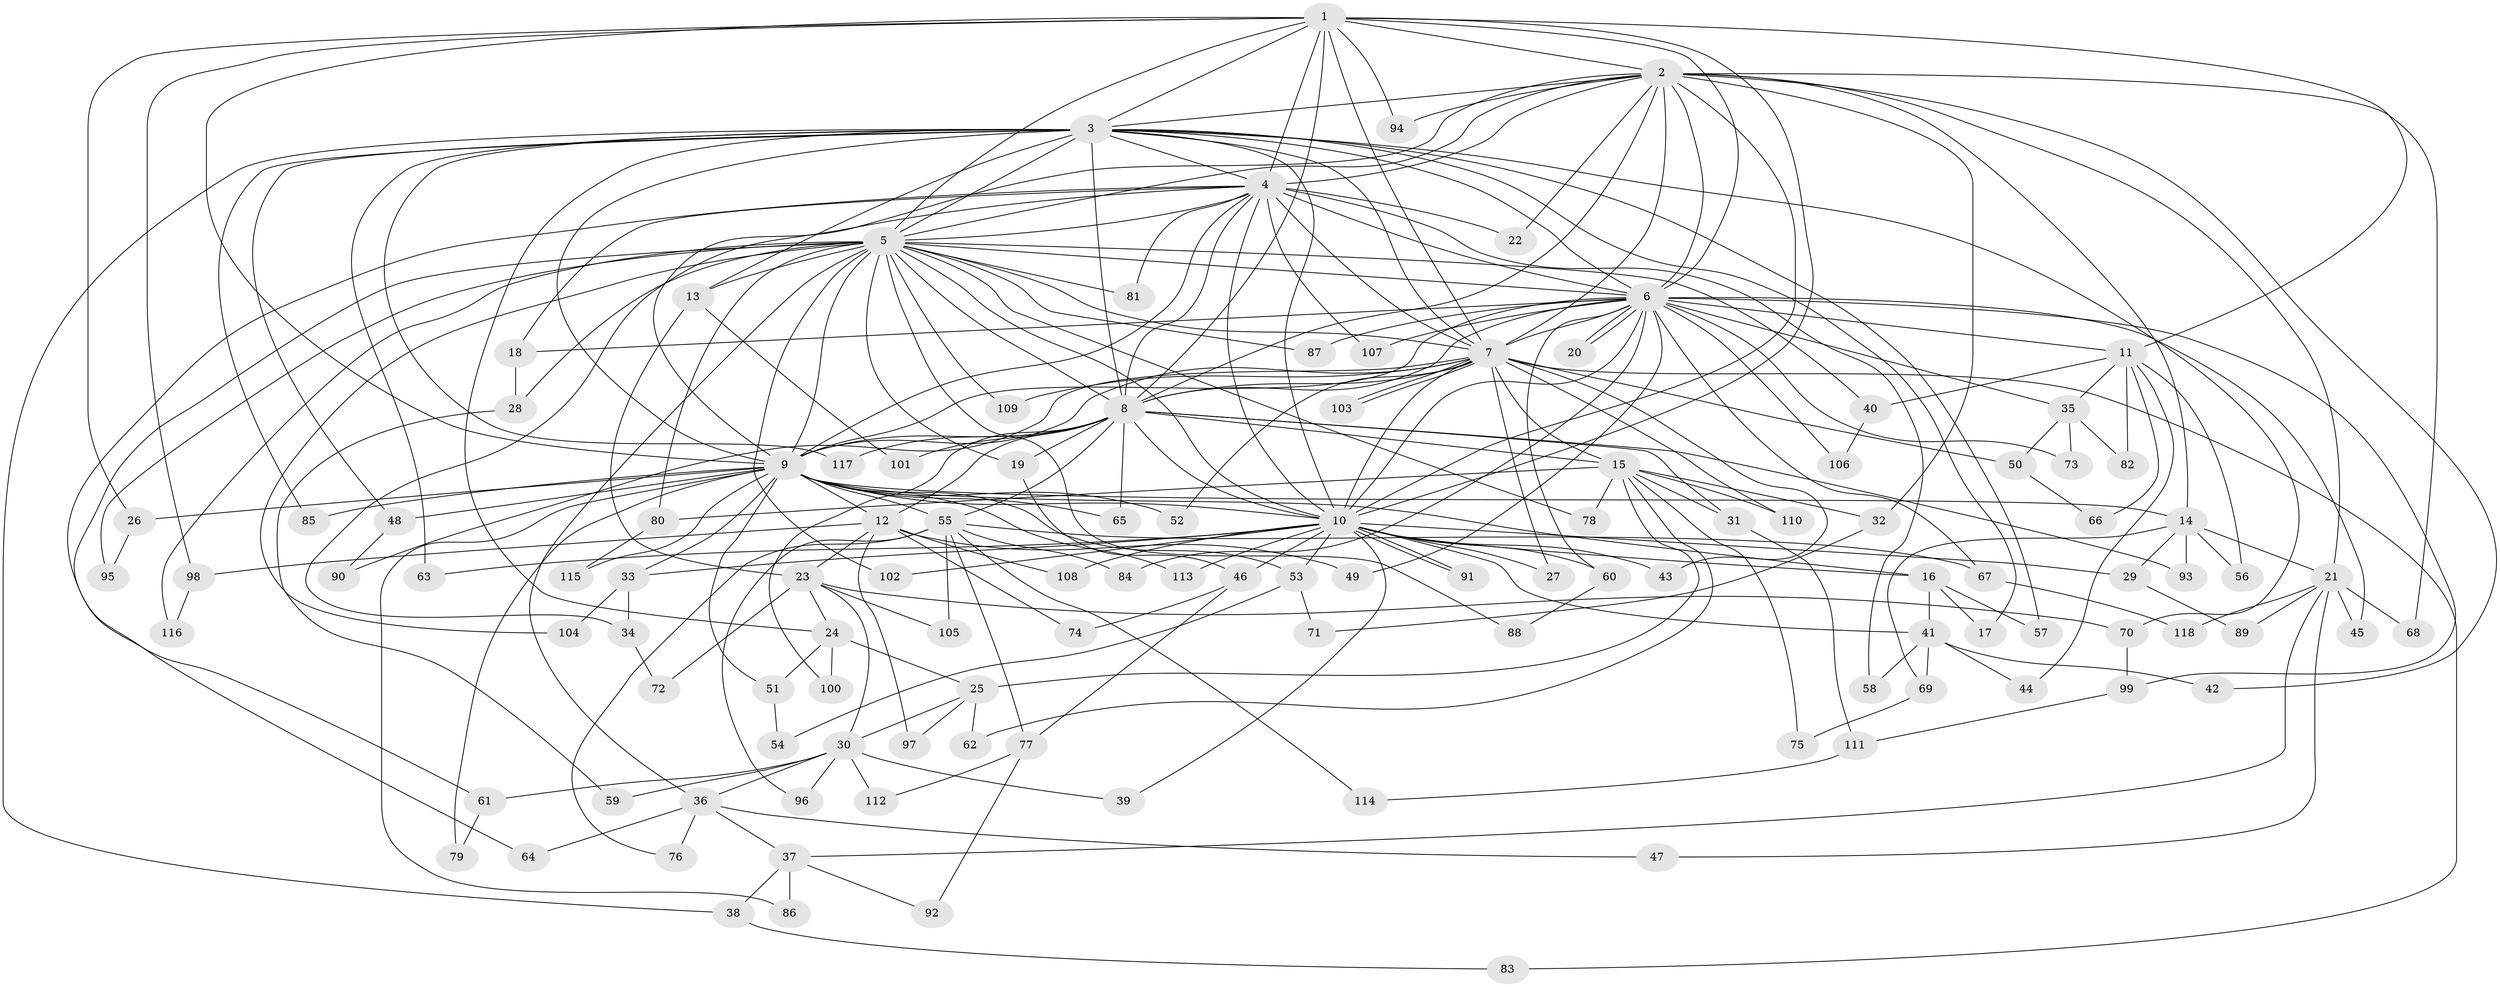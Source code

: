 // Generated by graph-tools (version 1.1) at 2025/01/03/09/25 03:01:34]
// undirected, 118 vertices, 261 edges
graph export_dot {
graph [start="1"]
  node [color=gray90,style=filled];
  1;
  2;
  3;
  4;
  5;
  6;
  7;
  8;
  9;
  10;
  11;
  12;
  13;
  14;
  15;
  16;
  17;
  18;
  19;
  20;
  21;
  22;
  23;
  24;
  25;
  26;
  27;
  28;
  29;
  30;
  31;
  32;
  33;
  34;
  35;
  36;
  37;
  38;
  39;
  40;
  41;
  42;
  43;
  44;
  45;
  46;
  47;
  48;
  49;
  50;
  51;
  52;
  53;
  54;
  55;
  56;
  57;
  58;
  59;
  60;
  61;
  62;
  63;
  64;
  65;
  66;
  67;
  68;
  69;
  70;
  71;
  72;
  73;
  74;
  75;
  76;
  77;
  78;
  79;
  80;
  81;
  82;
  83;
  84;
  85;
  86;
  87;
  88;
  89;
  90;
  91;
  92;
  93;
  94;
  95;
  96;
  97;
  98;
  99;
  100;
  101;
  102;
  103;
  104;
  105;
  106;
  107;
  108;
  109;
  110;
  111;
  112;
  113;
  114;
  115;
  116;
  117;
  118;
  1 -- 2;
  1 -- 3;
  1 -- 4;
  1 -- 5;
  1 -- 6;
  1 -- 7;
  1 -- 8;
  1 -- 9;
  1 -- 10;
  1 -- 11;
  1 -- 26;
  1 -- 94;
  1 -- 98;
  2 -- 3;
  2 -- 4;
  2 -- 5;
  2 -- 6;
  2 -- 7;
  2 -- 8;
  2 -- 9;
  2 -- 10;
  2 -- 14;
  2 -- 21;
  2 -- 22;
  2 -- 32;
  2 -- 42;
  2 -- 68;
  2 -- 94;
  3 -- 4;
  3 -- 5;
  3 -- 6;
  3 -- 7;
  3 -- 8;
  3 -- 9;
  3 -- 10;
  3 -- 13;
  3 -- 17;
  3 -- 24;
  3 -- 38;
  3 -- 48;
  3 -- 57;
  3 -- 63;
  3 -- 70;
  3 -- 85;
  3 -- 117;
  4 -- 5;
  4 -- 6;
  4 -- 7;
  4 -- 8;
  4 -- 9;
  4 -- 10;
  4 -- 18;
  4 -- 22;
  4 -- 34;
  4 -- 58;
  4 -- 61;
  4 -- 81;
  4 -- 107;
  5 -- 6;
  5 -- 7;
  5 -- 8;
  5 -- 9;
  5 -- 10;
  5 -- 13;
  5 -- 19;
  5 -- 28;
  5 -- 36;
  5 -- 40;
  5 -- 64;
  5 -- 78;
  5 -- 80;
  5 -- 81;
  5 -- 87;
  5 -- 88;
  5 -- 95;
  5 -- 102;
  5 -- 104;
  5 -- 109;
  5 -- 116;
  6 -- 7;
  6 -- 8;
  6 -- 9;
  6 -- 10;
  6 -- 11;
  6 -- 18;
  6 -- 20;
  6 -- 20;
  6 -- 35;
  6 -- 45;
  6 -- 49;
  6 -- 60;
  6 -- 67;
  6 -- 73;
  6 -- 84;
  6 -- 87;
  6 -- 99;
  6 -- 106;
  6 -- 107;
  7 -- 8;
  7 -- 9;
  7 -- 10;
  7 -- 15;
  7 -- 27;
  7 -- 43;
  7 -- 50;
  7 -- 52;
  7 -- 83;
  7 -- 90;
  7 -- 103;
  7 -- 103;
  7 -- 109;
  7 -- 110;
  8 -- 9;
  8 -- 10;
  8 -- 12;
  8 -- 15;
  8 -- 19;
  8 -- 31;
  8 -- 55;
  8 -- 65;
  8 -- 93;
  8 -- 100;
  8 -- 101;
  8 -- 117;
  9 -- 10;
  9 -- 12;
  9 -- 14;
  9 -- 16;
  9 -- 26;
  9 -- 33;
  9 -- 48;
  9 -- 51;
  9 -- 52;
  9 -- 53;
  9 -- 55;
  9 -- 65;
  9 -- 79;
  9 -- 85;
  9 -- 86;
  9 -- 113;
  9 -- 115;
  10 -- 16;
  10 -- 27;
  10 -- 29;
  10 -- 33;
  10 -- 39;
  10 -- 41;
  10 -- 43;
  10 -- 46;
  10 -- 53;
  10 -- 60;
  10 -- 63;
  10 -- 91;
  10 -- 91;
  10 -- 102;
  10 -- 108;
  10 -- 113;
  11 -- 35;
  11 -- 40;
  11 -- 44;
  11 -- 56;
  11 -- 66;
  11 -- 82;
  12 -- 23;
  12 -- 49;
  12 -- 74;
  12 -- 97;
  12 -- 98;
  12 -- 108;
  13 -- 23;
  13 -- 101;
  14 -- 21;
  14 -- 29;
  14 -- 56;
  14 -- 69;
  14 -- 93;
  15 -- 25;
  15 -- 31;
  15 -- 32;
  15 -- 62;
  15 -- 75;
  15 -- 78;
  15 -- 80;
  15 -- 110;
  16 -- 17;
  16 -- 41;
  16 -- 57;
  18 -- 28;
  19 -- 46;
  21 -- 37;
  21 -- 45;
  21 -- 47;
  21 -- 68;
  21 -- 89;
  21 -- 118;
  23 -- 24;
  23 -- 30;
  23 -- 70;
  23 -- 72;
  23 -- 105;
  24 -- 25;
  24 -- 51;
  24 -- 100;
  25 -- 30;
  25 -- 62;
  25 -- 97;
  26 -- 95;
  28 -- 59;
  29 -- 89;
  30 -- 36;
  30 -- 39;
  30 -- 59;
  30 -- 61;
  30 -- 96;
  30 -- 112;
  31 -- 111;
  32 -- 71;
  33 -- 34;
  33 -- 104;
  34 -- 72;
  35 -- 50;
  35 -- 73;
  35 -- 82;
  36 -- 37;
  36 -- 47;
  36 -- 64;
  36 -- 76;
  37 -- 38;
  37 -- 86;
  37 -- 92;
  38 -- 83;
  40 -- 106;
  41 -- 42;
  41 -- 44;
  41 -- 58;
  41 -- 69;
  46 -- 74;
  46 -- 77;
  48 -- 90;
  50 -- 66;
  51 -- 54;
  53 -- 54;
  53 -- 71;
  55 -- 67;
  55 -- 76;
  55 -- 77;
  55 -- 84;
  55 -- 96;
  55 -- 105;
  55 -- 114;
  60 -- 88;
  61 -- 79;
  67 -- 118;
  69 -- 75;
  70 -- 99;
  77 -- 92;
  77 -- 112;
  80 -- 115;
  98 -- 116;
  99 -- 111;
  111 -- 114;
}
